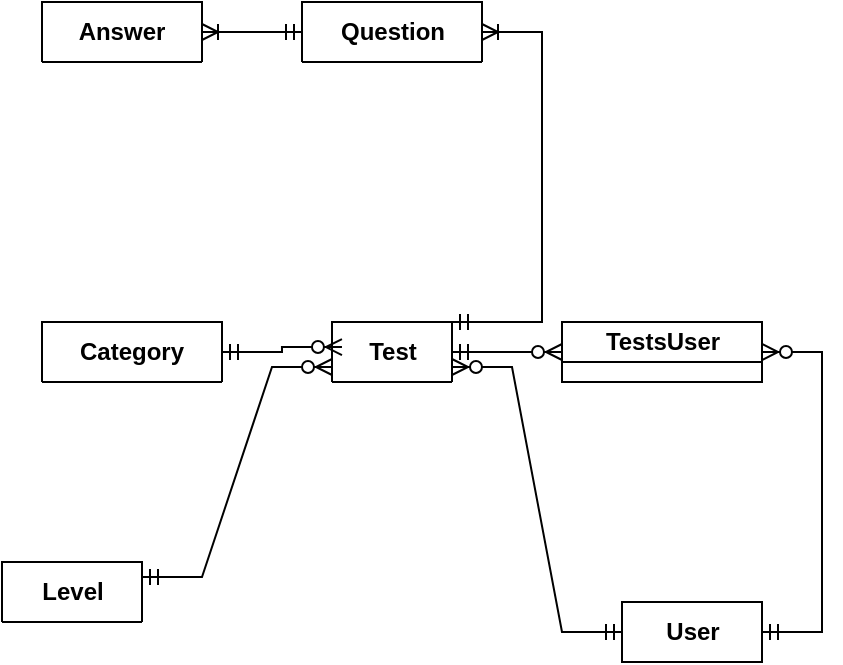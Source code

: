 <mxfile version="21.7.2" type="github">
  <diagram id="R2lEEEUBdFMjLlhIrx00" name="Page-1">
    <mxGraphModel dx="1434" dy="681" grid="1" gridSize="10" guides="1" tooltips="1" connect="1" arrows="1" fold="1" page="1" pageScale="1" pageWidth="850" pageHeight="1100" math="0" shadow="0" extFonts="Permanent Marker^https://fonts.googleapis.com/css?family=Permanent+Marker">
      <root>
        <mxCell id="0" />
        <mxCell id="1" parent="0" />
        <mxCell id="FYUEu3F_pFdGGTZGJyO_-85" value="TestsUser" style="shape=table;startSize=20;container=1;collapsible=1;childLayout=tableLayout;fixedRows=1;rowLines=0;fontStyle=1;align=center;resizeLast=1;html=1;" vertex="1" collapsed="1" parent="1">
          <mxGeometry x="480" y="170" width="100" height="30" as="geometry">
            <mxRectangle x="680" y="240" width="180" height="150" as="alternateBounds" />
          </mxGeometry>
        </mxCell>
        <mxCell id="FYUEu3F_pFdGGTZGJyO_-86" value="" style="shape=tableRow;horizontal=0;startSize=0;swimlaneHead=0;swimlaneBody=0;fillColor=none;collapsible=0;dropTarget=0;points=[[0,0.5],[1,0.5]];portConstraint=eastwest;top=0;left=0;right=0;bottom=1;" vertex="1" parent="FYUEu3F_pFdGGTZGJyO_-85">
          <mxGeometry y="30" width="180" height="30" as="geometry" />
        </mxCell>
        <mxCell id="FYUEu3F_pFdGGTZGJyO_-87" value="PK" style="shape=partialRectangle;connectable=0;fillColor=none;top=0;left=0;bottom=0;right=0;fontStyle=1;overflow=hidden;whiteSpace=wrap;html=1;" vertex="1" parent="FYUEu3F_pFdGGTZGJyO_-86">
          <mxGeometry width="30" height="30" as="geometry">
            <mxRectangle width="30" height="30" as="alternateBounds" />
          </mxGeometry>
        </mxCell>
        <mxCell id="FYUEu3F_pFdGGTZGJyO_-88" value="UniqueID" style="shape=partialRectangle;connectable=0;fillColor=none;top=0;left=0;bottom=0;right=0;align=left;spacingLeft=6;fontStyle=5;overflow=hidden;whiteSpace=wrap;html=1;" vertex="1" parent="FYUEu3F_pFdGGTZGJyO_-86">
          <mxGeometry x="30" width="150" height="30" as="geometry">
            <mxRectangle width="150" height="30" as="alternateBounds" />
          </mxGeometry>
        </mxCell>
        <mxCell id="FYUEu3F_pFdGGTZGJyO_-89" value="" style="shape=tableRow;horizontal=0;startSize=0;swimlaneHead=0;swimlaneBody=0;fillColor=none;collapsible=0;dropTarget=0;points=[[0,0.5],[1,0.5]];portConstraint=eastwest;top=0;left=0;right=0;bottom=0;" vertex="1" parent="FYUEu3F_pFdGGTZGJyO_-85">
          <mxGeometry y="60" width="180" height="30" as="geometry" />
        </mxCell>
        <mxCell id="FYUEu3F_pFdGGTZGJyO_-90" value="" style="shape=partialRectangle;connectable=0;fillColor=none;top=0;left=0;bottom=0;right=0;editable=1;overflow=hidden;whiteSpace=wrap;html=1;" vertex="1" parent="FYUEu3F_pFdGGTZGJyO_-89">
          <mxGeometry width="30" height="30" as="geometry">
            <mxRectangle width="30" height="30" as="alternateBounds" />
          </mxGeometry>
        </mxCell>
        <mxCell id="FYUEu3F_pFdGGTZGJyO_-91" value="Row 1" style="shape=partialRectangle;connectable=0;fillColor=none;top=0;left=0;bottom=0;right=0;align=left;spacingLeft=6;overflow=hidden;whiteSpace=wrap;html=1;" vertex="1" parent="FYUEu3F_pFdGGTZGJyO_-89">
          <mxGeometry x="30" width="150" height="30" as="geometry">
            <mxRectangle width="150" height="30" as="alternateBounds" />
          </mxGeometry>
        </mxCell>
        <mxCell id="FYUEu3F_pFdGGTZGJyO_-92" value="" style="shape=tableRow;horizontal=0;startSize=0;swimlaneHead=0;swimlaneBody=0;fillColor=none;collapsible=0;dropTarget=0;points=[[0,0.5],[1,0.5]];portConstraint=eastwest;top=0;left=0;right=0;bottom=0;" vertex="1" parent="FYUEu3F_pFdGGTZGJyO_-85">
          <mxGeometry y="90" width="180" height="30" as="geometry" />
        </mxCell>
        <mxCell id="FYUEu3F_pFdGGTZGJyO_-93" value="" style="shape=partialRectangle;connectable=0;fillColor=none;top=0;left=0;bottom=0;right=0;editable=1;overflow=hidden;whiteSpace=wrap;html=1;" vertex="1" parent="FYUEu3F_pFdGGTZGJyO_-92">
          <mxGeometry width="30" height="30" as="geometry">
            <mxRectangle width="30" height="30" as="alternateBounds" />
          </mxGeometry>
        </mxCell>
        <mxCell id="FYUEu3F_pFdGGTZGJyO_-94" value="Row 2" style="shape=partialRectangle;connectable=0;fillColor=none;top=0;left=0;bottom=0;right=0;align=left;spacingLeft=6;overflow=hidden;whiteSpace=wrap;html=1;" vertex="1" parent="FYUEu3F_pFdGGTZGJyO_-92">
          <mxGeometry x="30" width="150" height="30" as="geometry">
            <mxRectangle width="150" height="30" as="alternateBounds" />
          </mxGeometry>
        </mxCell>
        <mxCell id="FYUEu3F_pFdGGTZGJyO_-95" value="" style="shape=tableRow;horizontal=0;startSize=0;swimlaneHead=0;swimlaneBody=0;fillColor=none;collapsible=0;dropTarget=0;points=[[0,0.5],[1,0.5]];portConstraint=eastwest;top=0;left=0;right=0;bottom=0;" vertex="1" parent="FYUEu3F_pFdGGTZGJyO_-85">
          <mxGeometry y="120" width="180" height="30" as="geometry" />
        </mxCell>
        <mxCell id="FYUEu3F_pFdGGTZGJyO_-96" value="" style="shape=partialRectangle;connectable=0;fillColor=none;top=0;left=0;bottom=0;right=0;editable=1;overflow=hidden;whiteSpace=wrap;html=1;" vertex="1" parent="FYUEu3F_pFdGGTZGJyO_-95">
          <mxGeometry width="30" height="30" as="geometry">
            <mxRectangle width="30" height="30" as="alternateBounds" />
          </mxGeometry>
        </mxCell>
        <mxCell id="FYUEu3F_pFdGGTZGJyO_-97" value="Row 3" style="shape=partialRectangle;connectable=0;fillColor=none;top=0;left=0;bottom=0;right=0;align=left;spacingLeft=6;overflow=hidden;whiteSpace=wrap;html=1;" vertex="1" parent="FYUEu3F_pFdGGTZGJyO_-95">
          <mxGeometry x="30" width="150" height="30" as="geometry">
            <mxRectangle width="150" height="30" as="alternateBounds" />
          </mxGeometry>
        </mxCell>
        <mxCell id="FYUEu3F_pFdGGTZGJyO_-98" value="Test" style="shape=table;startSize=30;container=1;collapsible=1;childLayout=tableLayout;fixedRows=1;rowLines=0;fontStyle=1;align=center;resizeLast=1;html=1;" vertex="1" collapsed="1" parent="1">
          <mxGeometry x="365" y="170" width="60" height="30" as="geometry">
            <mxRectangle x="350" y="240" width="180" height="150" as="alternateBounds" />
          </mxGeometry>
        </mxCell>
        <mxCell id="FYUEu3F_pFdGGTZGJyO_-99" value="" style="shape=tableRow;horizontal=0;startSize=0;swimlaneHead=0;swimlaneBody=0;fillColor=none;collapsible=0;dropTarget=0;points=[[0,0.5],[1,0.5]];portConstraint=eastwest;top=0;left=0;right=0;bottom=1;" vertex="1" parent="FYUEu3F_pFdGGTZGJyO_-98">
          <mxGeometry y="30" width="180" height="30" as="geometry" />
        </mxCell>
        <mxCell id="FYUEu3F_pFdGGTZGJyO_-100" value="PK" style="shape=partialRectangle;connectable=0;fillColor=none;top=0;left=0;bottom=0;right=0;fontStyle=1;overflow=hidden;whiteSpace=wrap;html=1;" vertex="1" parent="FYUEu3F_pFdGGTZGJyO_-99">
          <mxGeometry width="30" height="30" as="geometry">
            <mxRectangle width="30" height="30" as="alternateBounds" />
          </mxGeometry>
        </mxCell>
        <mxCell id="FYUEu3F_pFdGGTZGJyO_-101" value="UniqueID" style="shape=partialRectangle;connectable=0;fillColor=none;top=0;left=0;bottom=0;right=0;align=left;spacingLeft=6;fontStyle=5;overflow=hidden;whiteSpace=wrap;html=1;" vertex="1" parent="FYUEu3F_pFdGGTZGJyO_-99">
          <mxGeometry x="30" width="150" height="30" as="geometry">
            <mxRectangle width="150" height="30" as="alternateBounds" />
          </mxGeometry>
        </mxCell>
        <mxCell id="FYUEu3F_pFdGGTZGJyO_-102" value="" style="shape=tableRow;horizontal=0;startSize=0;swimlaneHead=0;swimlaneBody=0;fillColor=none;collapsible=0;dropTarget=0;points=[[0,0.5],[1,0.5]];portConstraint=eastwest;top=0;left=0;right=0;bottom=0;" vertex="1" parent="FYUEu3F_pFdGGTZGJyO_-98">
          <mxGeometry y="60" width="180" height="30" as="geometry" />
        </mxCell>
        <mxCell id="FYUEu3F_pFdGGTZGJyO_-103" value="" style="shape=partialRectangle;connectable=0;fillColor=none;top=0;left=0;bottom=0;right=0;editable=1;overflow=hidden;whiteSpace=wrap;html=1;" vertex="1" parent="FYUEu3F_pFdGGTZGJyO_-102">
          <mxGeometry width="30" height="30" as="geometry">
            <mxRectangle width="30" height="30" as="alternateBounds" />
          </mxGeometry>
        </mxCell>
        <mxCell id="FYUEu3F_pFdGGTZGJyO_-104" value="Row 1" style="shape=partialRectangle;connectable=0;fillColor=none;top=0;left=0;bottom=0;right=0;align=left;spacingLeft=6;overflow=hidden;whiteSpace=wrap;html=1;" vertex="1" parent="FYUEu3F_pFdGGTZGJyO_-102">
          <mxGeometry x="30" width="150" height="30" as="geometry">
            <mxRectangle width="150" height="30" as="alternateBounds" />
          </mxGeometry>
        </mxCell>
        <mxCell id="FYUEu3F_pFdGGTZGJyO_-105" value="" style="shape=tableRow;horizontal=0;startSize=0;swimlaneHead=0;swimlaneBody=0;fillColor=none;collapsible=0;dropTarget=0;points=[[0,0.5],[1,0.5]];portConstraint=eastwest;top=0;left=0;right=0;bottom=0;" vertex="1" parent="FYUEu3F_pFdGGTZGJyO_-98">
          <mxGeometry y="90" width="180" height="30" as="geometry" />
        </mxCell>
        <mxCell id="FYUEu3F_pFdGGTZGJyO_-106" value="" style="shape=partialRectangle;connectable=0;fillColor=none;top=0;left=0;bottom=0;right=0;editable=1;overflow=hidden;whiteSpace=wrap;html=1;" vertex="1" parent="FYUEu3F_pFdGGTZGJyO_-105">
          <mxGeometry width="30" height="30" as="geometry">
            <mxRectangle width="30" height="30" as="alternateBounds" />
          </mxGeometry>
        </mxCell>
        <mxCell id="FYUEu3F_pFdGGTZGJyO_-107" value="Row 2" style="shape=partialRectangle;connectable=0;fillColor=none;top=0;left=0;bottom=0;right=0;align=left;spacingLeft=6;overflow=hidden;whiteSpace=wrap;html=1;" vertex="1" parent="FYUEu3F_pFdGGTZGJyO_-105">
          <mxGeometry x="30" width="150" height="30" as="geometry">
            <mxRectangle width="150" height="30" as="alternateBounds" />
          </mxGeometry>
        </mxCell>
        <mxCell id="FYUEu3F_pFdGGTZGJyO_-108" value="" style="shape=tableRow;horizontal=0;startSize=0;swimlaneHead=0;swimlaneBody=0;fillColor=none;collapsible=0;dropTarget=0;points=[[0,0.5],[1,0.5]];portConstraint=eastwest;top=0;left=0;right=0;bottom=0;" vertex="1" parent="FYUEu3F_pFdGGTZGJyO_-98">
          <mxGeometry y="120" width="180" height="30" as="geometry" />
        </mxCell>
        <mxCell id="FYUEu3F_pFdGGTZGJyO_-109" value="" style="shape=partialRectangle;connectable=0;fillColor=none;top=0;left=0;bottom=0;right=0;editable=1;overflow=hidden;whiteSpace=wrap;html=1;" vertex="1" parent="FYUEu3F_pFdGGTZGJyO_-108">
          <mxGeometry width="30" height="30" as="geometry">
            <mxRectangle width="30" height="30" as="alternateBounds" />
          </mxGeometry>
        </mxCell>
        <mxCell id="FYUEu3F_pFdGGTZGJyO_-110" value="Row 3" style="shape=partialRectangle;connectable=0;fillColor=none;top=0;left=0;bottom=0;right=0;align=left;spacingLeft=6;overflow=hidden;whiteSpace=wrap;html=1;" vertex="1" parent="FYUEu3F_pFdGGTZGJyO_-108">
          <mxGeometry x="30" width="150" height="30" as="geometry">
            <mxRectangle width="150" height="30" as="alternateBounds" />
          </mxGeometry>
        </mxCell>
        <mxCell id="FYUEu3F_pFdGGTZGJyO_-111" value="&lt;div&gt;Category&lt;/div&gt;" style="shape=table;startSize=30;container=1;collapsible=1;childLayout=tableLayout;fixedRows=1;rowLines=0;fontStyle=1;align=center;resizeLast=1;html=1;whiteSpace=wrap;" vertex="1" collapsed="1" parent="1">
          <mxGeometry x="220" y="170" width="90" height="30" as="geometry">
            <mxRectangle x="40" y="240" width="180" height="150" as="alternateBounds" />
          </mxGeometry>
        </mxCell>
        <mxCell id="FYUEu3F_pFdGGTZGJyO_-112" value="" style="shape=tableRow;horizontal=0;startSize=0;swimlaneHead=0;swimlaneBody=0;fillColor=none;collapsible=0;dropTarget=0;points=[[0,0.5],[1,0.5]];portConstraint=eastwest;top=0;left=0;right=0;bottom=0;html=1;" vertex="1" parent="FYUEu3F_pFdGGTZGJyO_-111">
          <mxGeometry y="30" width="180" height="30" as="geometry" />
        </mxCell>
        <mxCell id="FYUEu3F_pFdGGTZGJyO_-113" value="PK,FK1" style="shape=partialRectangle;connectable=0;fillColor=none;top=0;left=0;bottom=0;right=0;fontStyle=1;overflow=hidden;html=1;whiteSpace=wrap;" vertex="1" parent="FYUEu3F_pFdGGTZGJyO_-112">
          <mxGeometry width="60" height="30" as="geometry">
            <mxRectangle width="60" height="30" as="alternateBounds" />
          </mxGeometry>
        </mxCell>
        <mxCell id="FYUEu3F_pFdGGTZGJyO_-114" value="Row 1" style="shape=partialRectangle;connectable=0;fillColor=none;top=0;left=0;bottom=0;right=0;align=left;spacingLeft=6;fontStyle=5;overflow=hidden;html=1;whiteSpace=wrap;" vertex="1" parent="FYUEu3F_pFdGGTZGJyO_-112">
          <mxGeometry x="60" width="120" height="30" as="geometry">
            <mxRectangle width="120" height="30" as="alternateBounds" />
          </mxGeometry>
        </mxCell>
        <mxCell id="FYUEu3F_pFdGGTZGJyO_-115" value="" style="shape=tableRow;horizontal=0;startSize=0;swimlaneHead=0;swimlaneBody=0;fillColor=none;collapsible=0;dropTarget=0;points=[[0,0.5],[1,0.5]];portConstraint=eastwest;top=0;left=0;right=0;bottom=1;html=1;" vertex="1" parent="FYUEu3F_pFdGGTZGJyO_-111">
          <mxGeometry y="60" width="180" height="30" as="geometry" />
        </mxCell>
        <mxCell id="FYUEu3F_pFdGGTZGJyO_-116" value="PK,FK2" style="shape=partialRectangle;connectable=0;fillColor=none;top=0;left=0;bottom=0;right=0;fontStyle=1;overflow=hidden;html=1;whiteSpace=wrap;" vertex="1" parent="FYUEu3F_pFdGGTZGJyO_-115">
          <mxGeometry width="60" height="30" as="geometry">
            <mxRectangle width="60" height="30" as="alternateBounds" />
          </mxGeometry>
        </mxCell>
        <mxCell id="FYUEu3F_pFdGGTZGJyO_-117" value="Row 2" style="shape=partialRectangle;connectable=0;fillColor=none;top=0;left=0;bottom=0;right=0;align=left;spacingLeft=6;fontStyle=5;overflow=hidden;html=1;whiteSpace=wrap;" vertex="1" parent="FYUEu3F_pFdGGTZGJyO_-115">
          <mxGeometry x="60" width="120" height="30" as="geometry">
            <mxRectangle width="120" height="30" as="alternateBounds" />
          </mxGeometry>
        </mxCell>
        <mxCell id="FYUEu3F_pFdGGTZGJyO_-118" value="" style="shape=tableRow;horizontal=0;startSize=0;swimlaneHead=0;swimlaneBody=0;fillColor=none;collapsible=0;dropTarget=0;points=[[0,0.5],[1,0.5]];portConstraint=eastwest;top=0;left=0;right=0;bottom=0;html=1;" vertex="1" parent="FYUEu3F_pFdGGTZGJyO_-111">
          <mxGeometry y="90" width="180" height="30" as="geometry" />
        </mxCell>
        <mxCell id="FYUEu3F_pFdGGTZGJyO_-119" value="" style="shape=partialRectangle;connectable=0;fillColor=none;top=0;left=0;bottom=0;right=0;editable=1;overflow=hidden;html=1;whiteSpace=wrap;" vertex="1" parent="FYUEu3F_pFdGGTZGJyO_-118">
          <mxGeometry width="60" height="30" as="geometry">
            <mxRectangle width="60" height="30" as="alternateBounds" />
          </mxGeometry>
        </mxCell>
        <mxCell id="FYUEu3F_pFdGGTZGJyO_-120" value="Row 3" style="shape=partialRectangle;connectable=0;fillColor=none;top=0;left=0;bottom=0;right=0;align=left;spacingLeft=6;overflow=hidden;html=1;whiteSpace=wrap;" vertex="1" parent="FYUEu3F_pFdGGTZGJyO_-118">
          <mxGeometry x="60" width="120" height="30" as="geometry">
            <mxRectangle width="120" height="30" as="alternateBounds" />
          </mxGeometry>
        </mxCell>
        <mxCell id="FYUEu3F_pFdGGTZGJyO_-121" value="" style="shape=tableRow;horizontal=0;startSize=0;swimlaneHead=0;swimlaneBody=0;fillColor=none;collapsible=0;dropTarget=0;points=[[0,0.5],[1,0.5]];portConstraint=eastwest;top=0;left=0;right=0;bottom=0;html=1;" vertex="1" parent="FYUEu3F_pFdGGTZGJyO_-111">
          <mxGeometry y="120" width="180" height="30" as="geometry" />
        </mxCell>
        <mxCell id="FYUEu3F_pFdGGTZGJyO_-122" value="" style="shape=partialRectangle;connectable=0;fillColor=none;top=0;left=0;bottom=0;right=0;editable=1;overflow=hidden;html=1;whiteSpace=wrap;" vertex="1" parent="FYUEu3F_pFdGGTZGJyO_-121">
          <mxGeometry width="60" height="30" as="geometry">
            <mxRectangle width="60" height="30" as="alternateBounds" />
          </mxGeometry>
        </mxCell>
        <mxCell id="FYUEu3F_pFdGGTZGJyO_-123" value="Row 4" style="shape=partialRectangle;connectable=0;fillColor=none;top=0;left=0;bottom=0;right=0;align=left;spacingLeft=6;overflow=hidden;html=1;whiteSpace=wrap;" vertex="1" parent="FYUEu3F_pFdGGTZGJyO_-121">
          <mxGeometry x="60" width="120" height="30" as="geometry">
            <mxRectangle width="120" height="30" as="alternateBounds" />
          </mxGeometry>
        </mxCell>
        <mxCell id="FYUEu3F_pFdGGTZGJyO_-124" value="Answer" style="shape=table;startSize=30;container=1;collapsible=1;childLayout=tableLayout;fixedRows=1;rowLines=0;fontStyle=1;align=center;resizeLast=1;html=1;whiteSpace=wrap;" vertex="1" collapsed="1" parent="1">
          <mxGeometry x="220" y="10" width="80" height="30" as="geometry">
            <mxRectangle x="40" y="10" width="180" height="150" as="alternateBounds" />
          </mxGeometry>
        </mxCell>
        <mxCell id="FYUEu3F_pFdGGTZGJyO_-125" value="" style="shape=tableRow;horizontal=0;startSize=0;swimlaneHead=0;swimlaneBody=0;fillColor=none;collapsible=0;dropTarget=0;points=[[0,0.5],[1,0.5]];portConstraint=eastwest;top=0;left=0;right=0;bottom=0;html=1;" vertex="1" parent="FYUEu3F_pFdGGTZGJyO_-124">
          <mxGeometry y="30" width="180" height="30" as="geometry" />
        </mxCell>
        <mxCell id="FYUEu3F_pFdGGTZGJyO_-126" value="PK,FK1" style="shape=partialRectangle;connectable=0;fillColor=none;top=0;left=0;bottom=0;right=0;fontStyle=1;overflow=hidden;html=1;whiteSpace=wrap;" vertex="1" parent="FYUEu3F_pFdGGTZGJyO_-125">
          <mxGeometry width="60" height="30" as="geometry">
            <mxRectangle width="60" height="30" as="alternateBounds" />
          </mxGeometry>
        </mxCell>
        <mxCell id="FYUEu3F_pFdGGTZGJyO_-127" value="Row 1" style="shape=partialRectangle;connectable=0;fillColor=none;top=0;left=0;bottom=0;right=0;align=left;spacingLeft=6;fontStyle=5;overflow=hidden;html=1;whiteSpace=wrap;" vertex="1" parent="FYUEu3F_pFdGGTZGJyO_-125">
          <mxGeometry x="60" width="120" height="30" as="geometry">
            <mxRectangle width="120" height="30" as="alternateBounds" />
          </mxGeometry>
        </mxCell>
        <mxCell id="FYUEu3F_pFdGGTZGJyO_-128" value="" style="shape=tableRow;horizontal=0;startSize=0;swimlaneHead=0;swimlaneBody=0;fillColor=none;collapsible=0;dropTarget=0;points=[[0,0.5],[1,0.5]];portConstraint=eastwest;top=0;left=0;right=0;bottom=1;html=1;" vertex="1" parent="FYUEu3F_pFdGGTZGJyO_-124">
          <mxGeometry y="60" width="180" height="30" as="geometry" />
        </mxCell>
        <mxCell id="FYUEu3F_pFdGGTZGJyO_-129" value="PK,FK2" style="shape=partialRectangle;connectable=0;fillColor=none;top=0;left=0;bottom=0;right=0;fontStyle=1;overflow=hidden;html=1;whiteSpace=wrap;" vertex="1" parent="FYUEu3F_pFdGGTZGJyO_-128">
          <mxGeometry width="60" height="30" as="geometry">
            <mxRectangle width="60" height="30" as="alternateBounds" />
          </mxGeometry>
        </mxCell>
        <mxCell id="FYUEu3F_pFdGGTZGJyO_-130" value="Row 2" style="shape=partialRectangle;connectable=0;fillColor=none;top=0;left=0;bottom=0;right=0;align=left;spacingLeft=6;fontStyle=5;overflow=hidden;html=1;whiteSpace=wrap;" vertex="1" parent="FYUEu3F_pFdGGTZGJyO_-128">
          <mxGeometry x="60" width="120" height="30" as="geometry">
            <mxRectangle width="120" height="30" as="alternateBounds" />
          </mxGeometry>
        </mxCell>
        <mxCell id="FYUEu3F_pFdGGTZGJyO_-131" value="" style="shape=tableRow;horizontal=0;startSize=0;swimlaneHead=0;swimlaneBody=0;fillColor=none;collapsible=0;dropTarget=0;points=[[0,0.5],[1,0.5]];portConstraint=eastwest;top=0;left=0;right=0;bottom=0;html=1;" vertex="1" parent="FYUEu3F_pFdGGTZGJyO_-124">
          <mxGeometry y="90" width="180" height="30" as="geometry" />
        </mxCell>
        <mxCell id="FYUEu3F_pFdGGTZGJyO_-132" value="" style="shape=partialRectangle;connectable=0;fillColor=none;top=0;left=0;bottom=0;right=0;editable=1;overflow=hidden;html=1;whiteSpace=wrap;" vertex="1" parent="FYUEu3F_pFdGGTZGJyO_-131">
          <mxGeometry width="60" height="30" as="geometry">
            <mxRectangle width="60" height="30" as="alternateBounds" />
          </mxGeometry>
        </mxCell>
        <mxCell id="FYUEu3F_pFdGGTZGJyO_-133" value="Row 3" style="shape=partialRectangle;connectable=0;fillColor=none;top=0;left=0;bottom=0;right=0;align=left;spacingLeft=6;overflow=hidden;html=1;whiteSpace=wrap;" vertex="1" parent="FYUEu3F_pFdGGTZGJyO_-131">
          <mxGeometry x="60" width="120" height="30" as="geometry">
            <mxRectangle width="120" height="30" as="alternateBounds" />
          </mxGeometry>
        </mxCell>
        <mxCell id="FYUEu3F_pFdGGTZGJyO_-134" value="" style="shape=tableRow;horizontal=0;startSize=0;swimlaneHead=0;swimlaneBody=0;fillColor=none;collapsible=0;dropTarget=0;points=[[0,0.5],[1,0.5]];portConstraint=eastwest;top=0;left=0;right=0;bottom=0;html=1;" vertex="1" parent="FYUEu3F_pFdGGTZGJyO_-124">
          <mxGeometry y="120" width="180" height="30" as="geometry" />
        </mxCell>
        <mxCell id="FYUEu3F_pFdGGTZGJyO_-135" value="" style="shape=partialRectangle;connectable=0;fillColor=none;top=0;left=0;bottom=0;right=0;editable=1;overflow=hidden;html=1;whiteSpace=wrap;" vertex="1" parent="FYUEu3F_pFdGGTZGJyO_-134">
          <mxGeometry width="60" height="30" as="geometry">
            <mxRectangle width="60" height="30" as="alternateBounds" />
          </mxGeometry>
        </mxCell>
        <mxCell id="FYUEu3F_pFdGGTZGJyO_-136" value="Row 4" style="shape=partialRectangle;connectable=0;fillColor=none;top=0;left=0;bottom=0;right=0;align=left;spacingLeft=6;overflow=hidden;html=1;whiteSpace=wrap;" vertex="1" parent="FYUEu3F_pFdGGTZGJyO_-134">
          <mxGeometry x="60" width="120" height="30" as="geometry">
            <mxRectangle width="120" height="30" as="alternateBounds" />
          </mxGeometry>
        </mxCell>
        <mxCell id="FYUEu3F_pFdGGTZGJyO_-137" value="Question" style="shape=table;startSize=30;container=1;collapsible=1;childLayout=tableLayout;fixedRows=1;rowLines=0;fontStyle=1;align=center;resizeLast=1;html=1;" vertex="1" collapsed="1" parent="1">
          <mxGeometry x="350" y="10" width="90" height="30" as="geometry">
            <mxRectangle x="350" y="10" width="180" height="150" as="alternateBounds" />
          </mxGeometry>
        </mxCell>
        <mxCell id="FYUEu3F_pFdGGTZGJyO_-138" value="" style="shape=tableRow;horizontal=0;startSize=0;swimlaneHead=0;swimlaneBody=0;fillColor=none;collapsible=0;dropTarget=0;points=[[0,0.5],[1,0.5]];portConstraint=eastwest;top=0;left=0;right=0;bottom=1;" vertex="1" parent="FYUEu3F_pFdGGTZGJyO_-137">
          <mxGeometry y="30" width="180" height="30" as="geometry" />
        </mxCell>
        <mxCell id="FYUEu3F_pFdGGTZGJyO_-139" value="PK" style="shape=partialRectangle;connectable=0;fillColor=none;top=0;left=0;bottom=0;right=0;fontStyle=1;overflow=hidden;whiteSpace=wrap;html=1;" vertex="1" parent="FYUEu3F_pFdGGTZGJyO_-138">
          <mxGeometry width="30" height="30" as="geometry">
            <mxRectangle width="30" height="30" as="alternateBounds" />
          </mxGeometry>
        </mxCell>
        <mxCell id="FYUEu3F_pFdGGTZGJyO_-140" value="UniqueID" style="shape=partialRectangle;connectable=0;fillColor=none;top=0;left=0;bottom=0;right=0;align=left;spacingLeft=6;fontStyle=5;overflow=hidden;whiteSpace=wrap;html=1;" vertex="1" parent="FYUEu3F_pFdGGTZGJyO_-138">
          <mxGeometry x="30" width="150" height="30" as="geometry">
            <mxRectangle width="150" height="30" as="alternateBounds" />
          </mxGeometry>
        </mxCell>
        <mxCell id="FYUEu3F_pFdGGTZGJyO_-141" value="" style="shape=tableRow;horizontal=0;startSize=0;swimlaneHead=0;swimlaneBody=0;fillColor=none;collapsible=0;dropTarget=0;points=[[0,0.5],[1,0.5]];portConstraint=eastwest;top=0;left=0;right=0;bottom=0;" vertex="1" parent="FYUEu3F_pFdGGTZGJyO_-137">
          <mxGeometry y="60" width="180" height="30" as="geometry" />
        </mxCell>
        <mxCell id="FYUEu3F_pFdGGTZGJyO_-142" value="" style="shape=partialRectangle;connectable=0;fillColor=none;top=0;left=0;bottom=0;right=0;editable=1;overflow=hidden;whiteSpace=wrap;html=1;" vertex="1" parent="FYUEu3F_pFdGGTZGJyO_-141">
          <mxGeometry width="30" height="30" as="geometry">
            <mxRectangle width="30" height="30" as="alternateBounds" />
          </mxGeometry>
        </mxCell>
        <mxCell id="FYUEu3F_pFdGGTZGJyO_-143" value="Row 1" style="shape=partialRectangle;connectable=0;fillColor=none;top=0;left=0;bottom=0;right=0;align=left;spacingLeft=6;overflow=hidden;whiteSpace=wrap;html=1;" vertex="1" parent="FYUEu3F_pFdGGTZGJyO_-141">
          <mxGeometry x="30" width="150" height="30" as="geometry">
            <mxRectangle width="150" height="30" as="alternateBounds" />
          </mxGeometry>
        </mxCell>
        <mxCell id="FYUEu3F_pFdGGTZGJyO_-144" value="" style="shape=tableRow;horizontal=0;startSize=0;swimlaneHead=0;swimlaneBody=0;fillColor=none;collapsible=0;dropTarget=0;points=[[0,0.5],[1,0.5]];portConstraint=eastwest;top=0;left=0;right=0;bottom=0;" vertex="1" parent="FYUEu3F_pFdGGTZGJyO_-137">
          <mxGeometry y="90" width="180" height="30" as="geometry" />
        </mxCell>
        <mxCell id="FYUEu3F_pFdGGTZGJyO_-145" value="" style="shape=partialRectangle;connectable=0;fillColor=none;top=0;left=0;bottom=0;right=0;editable=1;overflow=hidden;whiteSpace=wrap;html=1;" vertex="1" parent="FYUEu3F_pFdGGTZGJyO_-144">
          <mxGeometry width="30" height="30" as="geometry">
            <mxRectangle width="30" height="30" as="alternateBounds" />
          </mxGeometry>
        </mxCell>
        <mxCell id="FYUEu3F_pFdGGTZGJyO_-146" value="Row 2" style="shape=partialRectangle;connectable=0;fillColor=none;top=0;left=0;bottom=0;right=0;align=left;spacingLeft=6;overflow=hidden;whiteSpace=wrap;html=1;" vertex="1" parent="FYUEu3F_pFdGGTZGJyO_-144">
          <mxGeometry x="30" width="150" height="30" as="geometry">
            <mxRectangle width="150" height="30" as="alternateBounds" />
          </mxGeometry>
        </mxCell>
        <mxCell id="FYUEu3F_pFdGGTZGJyO_-147" value="" style="shape=tableRow;horizontal=0;startSize=0;swimlaneHead=0;swimlaneBody=0;fillColor=none;collapsible=0;dropTarget=0;points=[[0,0.5],[1,0.5]];portConstraint=eastwest;top=0;left=0;right=0;bottom=0;" vertex="1" parent="FYUEu3F_pFdGGTZGJyO_-137">
          <mxGeometry y="120" width="180" height="30" as="geometry" />
        </mxCell>
        <mxCell id="FYUEu3F_pFdGGTZGJyO_-148" value="" style="shape=partialRectangle;connectable=0;fillColor=none;top=0;left=0;bottom=0;right=0;editable=1;overflow=hidden;whiteSpace=wrap;html=1;" vertex="1" parent="FYUEu3F_pFdGGTZGJyO_-147">
          <mxGeometry width="30" height="30" as="geometry">
            <mxRectangle width="30" height="30" as="alternateBounds" />
          </mxGeometry>
        </mxCell>
        <mxCell id="FYUEu3F_pFdGGTZGJyO_-149" value="Row 3" style="shape=partialRectangle;connectable=0;fillColor=none;top=0;left=0;bottom=0;right=0;align=left;spacingLeft=6;overflow=hidden;whiteSpace=wrap;html=1;" vertex="1" parent="FYUEu3F_pFdGGTZGJyO_-147">
          <mxGeometry x="30" width="150" height="30" as="geometry">
            <mxRectangle width="150" height="30" as="alternateBounds" />
          </mxGeometry>
        </mxCell>
        <mxCell id="FYUEu3F_pFdGGTZGJyO_-150" value="User" style="shape=table;startSize=0;container=1;collapsible=1;childLayout=tableLayout;fixedRows=1;rowLines=0;fontStyle=1;align=center;resizeLast=1;html=1;" vertex="1" collapsed="1" parent="1">
          <mxGeometry x="510" y="310" width="70" height="30" as="geometry">
            <mxRectangle x="680" y="430" width="180" height="150" as="alternateBounds" />
          </mxGeometry>
        </mxCell>
        <mxCell id="FYUEu3F_pFdGGTZGJyO_-151" value="" style="shape=tableRow;horizontal=0;startSize=0;swimlaneHead=0;swimlaneBody=0;fillColor=none;collapsible=0;dropTarget=0;points=[[0,0.5],[1,0.5]];portConstraint=eastwest;top=0;left=0;right=0;bottom=1;" vertex="1" parent="FYUEu3F_pFdGGTZGJyO_-150">
          <mxGeometry y="30" width="180" height="30" as="geometry" />
        </mxCell>
        <mxCell id="FYUEu3F_pFdGGTZGJyO_-152" value="PK" style="shape=partialRectangle;connectable=0;fillColor=none;top=0;left=0;bottom=0;right=0;fontStyle=1;overflow=hidden;whiteSpace=wrap;html=1;" vertex="1" parent="FYUEu3F_pFdGGTZGJyO_-151">
          <mxGeometry width="30" height="30" as="geometry">
            <mxRectangle width="30" height="30" as="alternateBounds" />
          </mxGeometry>
        </mxCell>
        <mxCell id="FYUEu3F_pFdGGTZGJyO_-153" value="UniqueID" style="shape=partialRectangle;connectable=0;fillColor=none;top=0;left=0;bottom=0;right=0;align=left;spacingLeft=6;fontStyle=5;overflow=hidden;whiteSpace=wrap;html=1;" vertex="1" parent="FYUEu3F_pFdGGTZGJyO_-151">
          <mxGeometry x="30" width="150" height="30" as="geometry">
            <mxRectangle width="150" height="30" as="alternateBounds" />
          </mxGeometry>
        </mxCell>
        <mxCell id="FYUEu3F_pFdGGTZGJyO_-154" value="" style="shape=tableRow;horizontal=0;startSize=0;swimlaneHead=0;swimlaneBody=0;fillColor=none;collapsible=0;dropTarget=0;points=[[0,0.5],[1,0.5]];portConstraint=eastwest;top=0;left=0;right=0;bottom=0;" vertex="1" parent="FYUEu3F_pFdGGTZGJyO_-150">
          <mxGeometry y="60" width="180" height="30" as="geometry" />
        </mxCell>
        <mxCell id="FYUEu3F_pFdGGTZGJyO_-155" value="" style="shape=partialRectangle;connectable=0;fillColor=none;top=0;left=0;bottom=0;right=0;editable=1;overflow=hidden;whiteSpace=wrap;html=1;" vertex="1" parent="FYUEu3F_pFdGGTZGJyO_-154">
          <mxGeometry width="30" height="30" as="geometry">
            <mxRectangle width="30" height="30" as="alternateBounds" />
          </mxGeometry>
        </mxCell>
        <mxCell id="FYUEu3F_pFdGGTZGJyO_-156" value="Row 1" style="shape=partialRectangle;connectable=0;fillColor=none;top=0;left=0;bottom=0;right=0;align=left;spacingLeft=6;overflow=hidden;whiteSpace=wrap;html=1;" vertex="1" parent="FYUEu3F_pFdGGTZGJyO_-154">
          <mxGeometry x="30" width="150" height="30" as="geometry">
            <mxRectangle width="150" height="30" as="alternateBounds" />
          </mxGeometry>
        </mxCell>
        <mxCell id="FYUEu3F_pFdGGTZGJyO_-157" value="" style="shape=tableRow;horizontal=0;startSize=0;swimlaneHead=0;swimlaneBody=0;fillColor=none;collapsible=0;dropTarget=0;points=[[0,0.5],[1,0.5]];portConstraint=eastwest;top=0;left=0;right=0;bottom=0;" vertex="1" parent="FYUEu3F_pFdGGTZGJyO_-150">
          <mxGeometry y="90" width="180" height="30" as="geometry" />
        </mxCell>
        <mxCell id="FYUEu3F_pFdGGTZGJyO_-158" value="" style="shape=partialRectangle;connectable=0;fillColor=none;top=0;left=0;bottom=0;right=0;editable=1;overflow=hidden;whiteSpace=wrap;html=1;" vertex="1" parent="FYUEu3F_pFdGGTZGJyO_-157">
          <mxGeometry width="30" height="30" as="geometry">
            <mxRectangle width="30" height="30" as="alternateBounds" />
          </mxGeometry>
        </mxCell>
        <mxCell id="FYUEu3F_pFdGGTZGJyO_-159" value="Row 2" style="shape=partialRectangle;connectable=0;fillColor=none;top=0;left=0;bottom=0;right=0;align=left;spacingLeft=6;overflow=hidden;whiteSpace=wrap;html=1;" vertex="1" parent="FYUEu3F_pFdGGTZGJyO_-157">
          <mxGeometry x="30" width="150" height="30" as="geometry">
            <mxRectangle width="150" height="30" as="alternateBounds" />
          </mxGeometry>
        </mxCell>
        <mxCell id="FYUEu3F_pFdGGTZGJyO_-160" value="" style="shape=tableRow;horizontal=0;startSize=0;swimlaneHead=0;swimlaneBody=0;fillColor=none;collapsible=0;dropTarget=0;points=[[0,0.5],[1,0.5]];portConstraint=eastwest;top=0;left=0;right=0;bottom=0;" vertex="1" parent="FYUEu3F_pFdGGTZGJyO_-150">
          <mxGeometry y="120" width="180" height="30" as="geometry" />
        </mxCell>
        <mxCell id="FYUEu3F_pFdGGTZGJyO_-161" value="" style="shape=partialRectangle;connectable=0;fillColor=none;top=0;left=0;bottom=0;right=0;editable=1;overflow=hidden;whiteSpace=wrap;html=1;" vertex="1" parent="FYUEu3F_pFdGGTZGJyO_-160">
          <mxGeometry width="30" height="30" as="geometry">
            <mxRectangle width="30" height="30" as="alternateBounds" />
          </mxGeometry>
        </mxCell>
        <mxCell id="FYUEu3F_pFdGGTZGJyO_-162" value="Row 3" style="shape=partialRectangle;connectable=0;fillColor=none;top=0;left=0;bottom=0;right=0;align=left;spacingLeft=6;overflow=hidden;whiteSpace=wrap;html=1;" vertex="1" parent="FYUEu3F_pFdGGTZGJyO_-160">
          <mxGeometry x="30" width="150" height="30" as="geometry">
            <mxRectangle width="150" height="30" as="alternateBounds" />
          </mxGeometry>
        </mxCell>
        <mxCell id="FYUEu3F_pFdGGTZGJyO_-163" value="Level" style="shape=table;startSize=30;container=1;collapsible=1;childLayout=tableLayout;fixedRows=1;rowLines=0;fontStyle=1;align=center;resizeLast=1;html=1;" vertex="1" collapsed="1" parent="1">
          <mxGeometry x="200" y="290" width="70" height="30" as="geometry">
            <mxRectangle x="350" y="440" width="180" height="150" as="alternateBounds" />
          </mxGeometry>
        </mxCell>
        <mxCell id="FYUEu3F_pFdGGTZGJyO_-164" value="" style="shape=tableRow;horizontal=0;startSize=0;swimlaneHead=0;swimlaneBody=0;fillColor=none;collapsible=0;dropTarget=0;points=[[0,0.5],[1,0.5]];portConstraint=eastwest;top=0;left=0;right=0;bottom=1;" vertex="1" parent="FYUEu3F_pFdGGTZGJyO_-163">
          <mxGeometry y="30" width="180" height="30" as="geometry" />
        </mxCell>
        <mxCell id="FYUEu3F_pFdGGTZGJyO_-165" value="PK" style="shape=partialRectangle;connectable=0;fillColor=none;top=0;left=0;bottom=0;right=0;fontStyle=1;overflow=hidden;whiteSpace=wrap;html=1;" vertex="1" parent="FYUEu3F_pFdGGTZGJyO_-164">
          <mxGeometry width="30" height="30" as="geometry">
            <mxRectangle width="30" height="30" as="alternateBounds" />
          </mxGeometry>
        </mxCell>
        <mxCell id="FYUEu3F_pFdGGTZGJyO_-166" value="UniqueID" style="shape=partialRectangle;connectable=0;fillColor=none;top=0;left=0;bottom=0;right=0;align=left;spacingLeft=6;fontStyle=5;overflow=hidden;whiteSpace=wrap;html=1;" vertex="1" parent="FYUEu3F_pFdGGTZGJyO_-164">
          <mxGeometry x="30" width="150" height="30" as="geometry">
            <mxRectangle width="150" height="30" as="alternateBounds" />
          </mxGeometry>
        </mxCell>
        <mxCell id="FYUEu3F_pFdGGTZGJyO_-167" value="" style="shape=tableRow;horizontal=0;startSize=0;swimlaneHead=0;swimlaneBody=0;fillColor=none;collapsible=0;dropTarget=0;points=[[0,0.5],[1,0.5]];portConstraint=eastwest;top=0;left=0;right=0;bottom=0;" vertex="1" parent="FYUEu3F_pFdGGTZGJyO_-163">
          <mxGeometry y="60" width="180" height="30" as="geometry" />
        </mxCell>
        <mxCell id="FYUEu3F_pFdGGTZGJyO_-168" value="" style="shape=partialRectangle;connectable=0;fillColor=none;top=0;left=0;bottom=0;right=0;editable=1;overflow=hidden;whiteSpace=wrap;html=1;" vertex="1" parent="FYUEu3F_pFdGGTZGJyO_-167">
          <mxGeometry width="30" height="30" as="geometry">
            <mxRectangle width="30" height="30" as="alternateBounds" />
          </mxGeometry>
        </mxCell>
        <mxCell id="FYUEu3F_pFdGGTZGJyO_-169" value="Row 1" style="shape=partialRectangle;connectable=0;fillColor=none;top=0;left=0;bottom=0;right=0;align=left;spacingLeft=6;overflow=hidden;whiteSpace=wrap;html=1;" vertex="1" parent="FYUEu3F_pFdGGTZGJyO_-167">
          <mxGeometry x="30" width="150" height="30" as="geometry">
            <mxRectangle width="150" height="30" as="alternateBounds" />
          </mxGeometry>
        </mxCell>
        <mxCell id="FYUEu3F_pFdGGTZGJyO_-170" value="" style="shape=tableRow;horizontal=0;startSize=0;swimlaneHead=0;swimlaneBody=0;fillColor=none;collapsible=0;dropTarget=0;points=[[0,0.5],[1,0.5]];portConstraint=eastwest;top=0;left=0;right=0;bottom=0;" vertex="1" parent="FYUEu3F_pFdGGTZGJyO_-163">
          <mxGeometry y="90" width="180" height="30" as="geometry" />
        </mxCell>
        <mxCell id="FYUEu3F_pFdGGTZGJyO_-171" value="" style="shape=partialRectangle;connectable=0;fillColor=none;top=0;left=0;bottom=0;right=0;editable=1;overflow=hidden;whiteSpace=wrap;html=1;" vertex="1" parent="FYUEu3F_pFdGGTZGJyO_-170">
          <mxGeometry width="30" height="30" as="geometry">
            <mxRectangle width="30" height="30" as="alternateBounds" />
          </mxGeometry>
        </mxCell>
        <mxCell id="FYUEu3F_pFdGGTZGJyO_-172" value="Row 2" style="shape=partialRectangle;connectable=0;fillColor=none;top=0;left=0;bottom=0;right=0;align=left;spacingLeft=6;overflow=hidden;whiteSpace=wrap;html=1;" vertex="1" parent="FYUEu3F_pFdGGTZGJyO_-170">
          <mxGeometry x="30" width="150" height="30" as="geometry">
            <mxRectangle width="150" height="30" as="alternateBounds" />
          </mxGeometry>
        </mxCell>
        <mxCell id="FYUEu3F_pFdGGTZGJyO_-173" value="" style="shape=tableRow;horizontal=0;startSize=0;swimlaneHead=0;swimlaneBody=0;fillColor=none;collapsible=0;dropTarget=0;points=[[0,0.5],[1,0.5]];portConstraint=eastwest;top=0;left=0;right=0;bottom=0;" vertex="1" parent="FYUEu3F_pFdGGTZGJyO_-163">
          <mxGeometry y="120" width="180" height="30" as="geometry" />
        </mxCell>
        <mxCell id="FYUEu3F_pFdGGTZGJyO_-174" value="" style="shape=partialRectangle;connectable=0;fillColor=none;top=0;left=0;bottom=0;right=0;editable=1;overflow=hidden;whiteSpace=wrap;html=1;" vertex="1" parent="FYUEu3F_pFdGGTZGJyO_-173">
          <mxGeometry width="30" height="30" as="geometry">
            <mxRectangle width="30" height="30" as="alternateBounds" />
          </mxGeometry>
        </mxCell>
        <mxCell id="FYUEu3F_pFdGGTZGJyO_-175" value="Row 3" style="shape=partialRectangle;connectable=0;fillColor=none;top=0;left=0;bottom=0;right=0;align=left;spacingLeft=6;overflow=hidden;whiteSpace=wrap;html=1;" vertex="1" parent="FYUEu3F_pFdGGTZGJyO_-173">
          <mxGeometry x="30" width="150" height="30" as="geometry">
            <mxRectangle width="150" height="30" as="alternateBounds" />
          </mxGeometry>
        </mxCell>
        <mxCell id="FYUEu3F_pFdGGTZGJyO_-188" value="" style="edgeStyle=entityRelationEdgeStyle;fontSize=12;html=1;endArrow=ERzeroToMany;startArrow=ERmandOne;rounded=0;exitX=1;exitY=0.5;exitDx=0;exitDy=0;entryX=0.083;entryY=0.417;entryDx=0;entryDy=0;entryPerimeter=0;" edge="1" parent="1" source="FYUEu3F_pFdGGTZGJyO_-111" target="FYUEu3F_pFdGGTZGJyO_-98">
          <mxGeometry width="100" height="100" relative="1" as="geometry">
            <mxPoint x="255" y="100" as="sourcePoint" />
            <mxPoint x="360" y="180" as="targetPoint" />
          </mxGeometry>
        </mxCell>
        <mxCell id="FYUEu3F_pFdGGTZGJyO_-190" value="" style="edgeStyle=entityRelationEdgeStyle;fontSize=12;html=1;endArrow=ERzeroToMany;startArrow=ERmandOne;rounded=0;exitX=1;exitY=0.5;exitDx=0;exitDy=0;entryX=0;entryY=0.5;entryDx=0;entryDy=0;" edge="1" parent="1" source="FYUEu3F_pFdGGTZGJyO_-98" target="FYUEu3F_pFdGGTZGJyO_-85">
          <mxGeometry width="100" height="100" relative="1" as="geometry">
            <mxPoint x="900" y="360" as="sourcePoint" />
            <mxPoint x="680" y="360" as="targetPoint" />
          </mxGeometry>
        </mxCell>
        <mxCell id="FYUEu3F_pFdGGTZGJyO_-191" value="" style="edgeStyle=entityRelationEdgeStyle;fontSize=12;html=1;endArrow=ERzeroToMany;startArrow=ERmandOne;rounded=0;exitX=1;exitY=0.5;exitDx=0;exitDy=0;entryX=1;entryY=0.5;entryDx=0;entryDy=0;" edge="1" parent="1" source="FYUEu3F_pFdGGTZGJyO_-150" target="FYUEu3F_pFdGGTZGJyO_-85">
          <mxGeometry width="100" height="100" relative="1" as="geometry">
            <mxPoint x="510" y="360" as="sourcePoint" />
            <mxPoint x="780" y="360" as="targetPoint" />
          </mxGeometry>
        </mxCell>
        <mxCell id="FYUEu3F_pFdGGTZGJyO_-192" value="" style="edgeStyle=entityRelationEdgeStyle;fontSize=12;html=1;endArrow=ERzeroToMany;startArrow=ERmandOne;rounded=0;exitX=1;exitY=0.25;exitDx=0;exitDy=0;entryX=0;entryY=0.75;entryDx=0;entryDy=0;" edge="1" parent="1" source="FYUEu3F_pFdGGTZGJyO_-163" target="FYUEu3F_pFdGGTZGJyO_-98">
          <mxGeometry width="100" height="100" relative="1" as="geometry">
            <mxPoint x="473" y="340" as="sourcePoint" />
            <mxPoint x="378" y="452.5" as="targetPoint" />
          </mxGeometry>
        </mxCell>
        <mxCell id="FYUEu3F_pFdGGTZGJyO_-203" value="" style="edgeStyle=entityRelationEdgeStyle;fontSize=12;html=1;endArrow=ERoneToMany;startArrow=ERmandOne;rounded=0;exitX=1;exitY=0;exitDx=0;exitDy=0;" edge="1" parent="1" source="FYUEu3F_pFdGGTZGJyO_-98" target="FYUEu3F_pFdGGTZGJyO_-137">
          <mxGeometry width="100" height="100" relative="1" as="geometry">
            <mxPoint x="370" y="180" as="sourcePoint" />
            <mxPoint x="600" y="133" as="targetPoint" />
            <Array as="points">
              <mxPoint x="500" y="80" />
              <mxPoint x="580" y="90" />
            </Array>
          </mxGeometry>
        </mxCell>
        <mxCell id="FYUEu3F_pFdGGTZGJyO_-204" value="" style="edgeStyle=entityRelationEdgeStyle;fontSize=12;html=1;endArrow=ERoneToMany;startArrow=ERmandOne;rounded=0;exitX=0;exitY=0.5;exitDx=0;exitDy=0;entryX=1;entryY=0.5;entryDx=0;entryDy=0;" edge="1" parent="1" source="FYUEu3F_pFdGGTZGJyO_-137" target="FYUEu3F_pFdGGTZGJyO_-124">
          <mxGeometry width="100" height="100" relative="1" as="geometry">
            <mxPoint x="200" y="240" as="sourcePoint" />
            <mxPoint x="230" y="25" as="targetPoint" />
            <Array as="points">
              <mxPoint x="290" y="80" />
              <mxPoint x="370" y="90" />
            </Array>
          </mxGeometry>
        </mxCell>
        <mxCell id="FYUEu3F_pFdGGTZGJyO_-205" style="edgeStyle=orthogonalEdgeStyle;rounded=0;orthogonalLoop=1;jettySize=auto;html=1;exitX=0.5;exitY=1;exitDx=0;exitDy=0;" edge="1" parent="1" source="FYUEu3F_pFdGGTZGJyO_-111" target="FYUEu3F_pFdGGTZGJyO_-111">
          <mxGeometry relative="1" as="geometry" />
        </mxCell>
        <mxCell id="FYUEu3F_pFdGGTZGJyO_-206" value="" style="edgeStyle=entityRelationEdgeStyle;fontSize=12;html=1;endArrow=ERzeroToMany;startArrow=ERmandOne;rounded=0;exitX=0;exitY=0.5;exitDx=0;exitDy=0;entryX=1;entryY=0.75;entryDx=0;entryDy=0;" edge="1" parent="1" source="FYUEu3F_pFdGGTZGJyO_-150" target="FYUEu3F_pFdGGTZGJyO_-98">
          <mxGeometry width="100" height="100" relative="1" as="geometry">
            <mxPoint x="460" y="510" as="sourcePoint" />
            <mxPoint x="460" y="370" as="targetPoint" />
          </mxGeometry>
        </mxCell>
      </root>
    </mxGraphModel>
  </diagram>
</mxfile>
